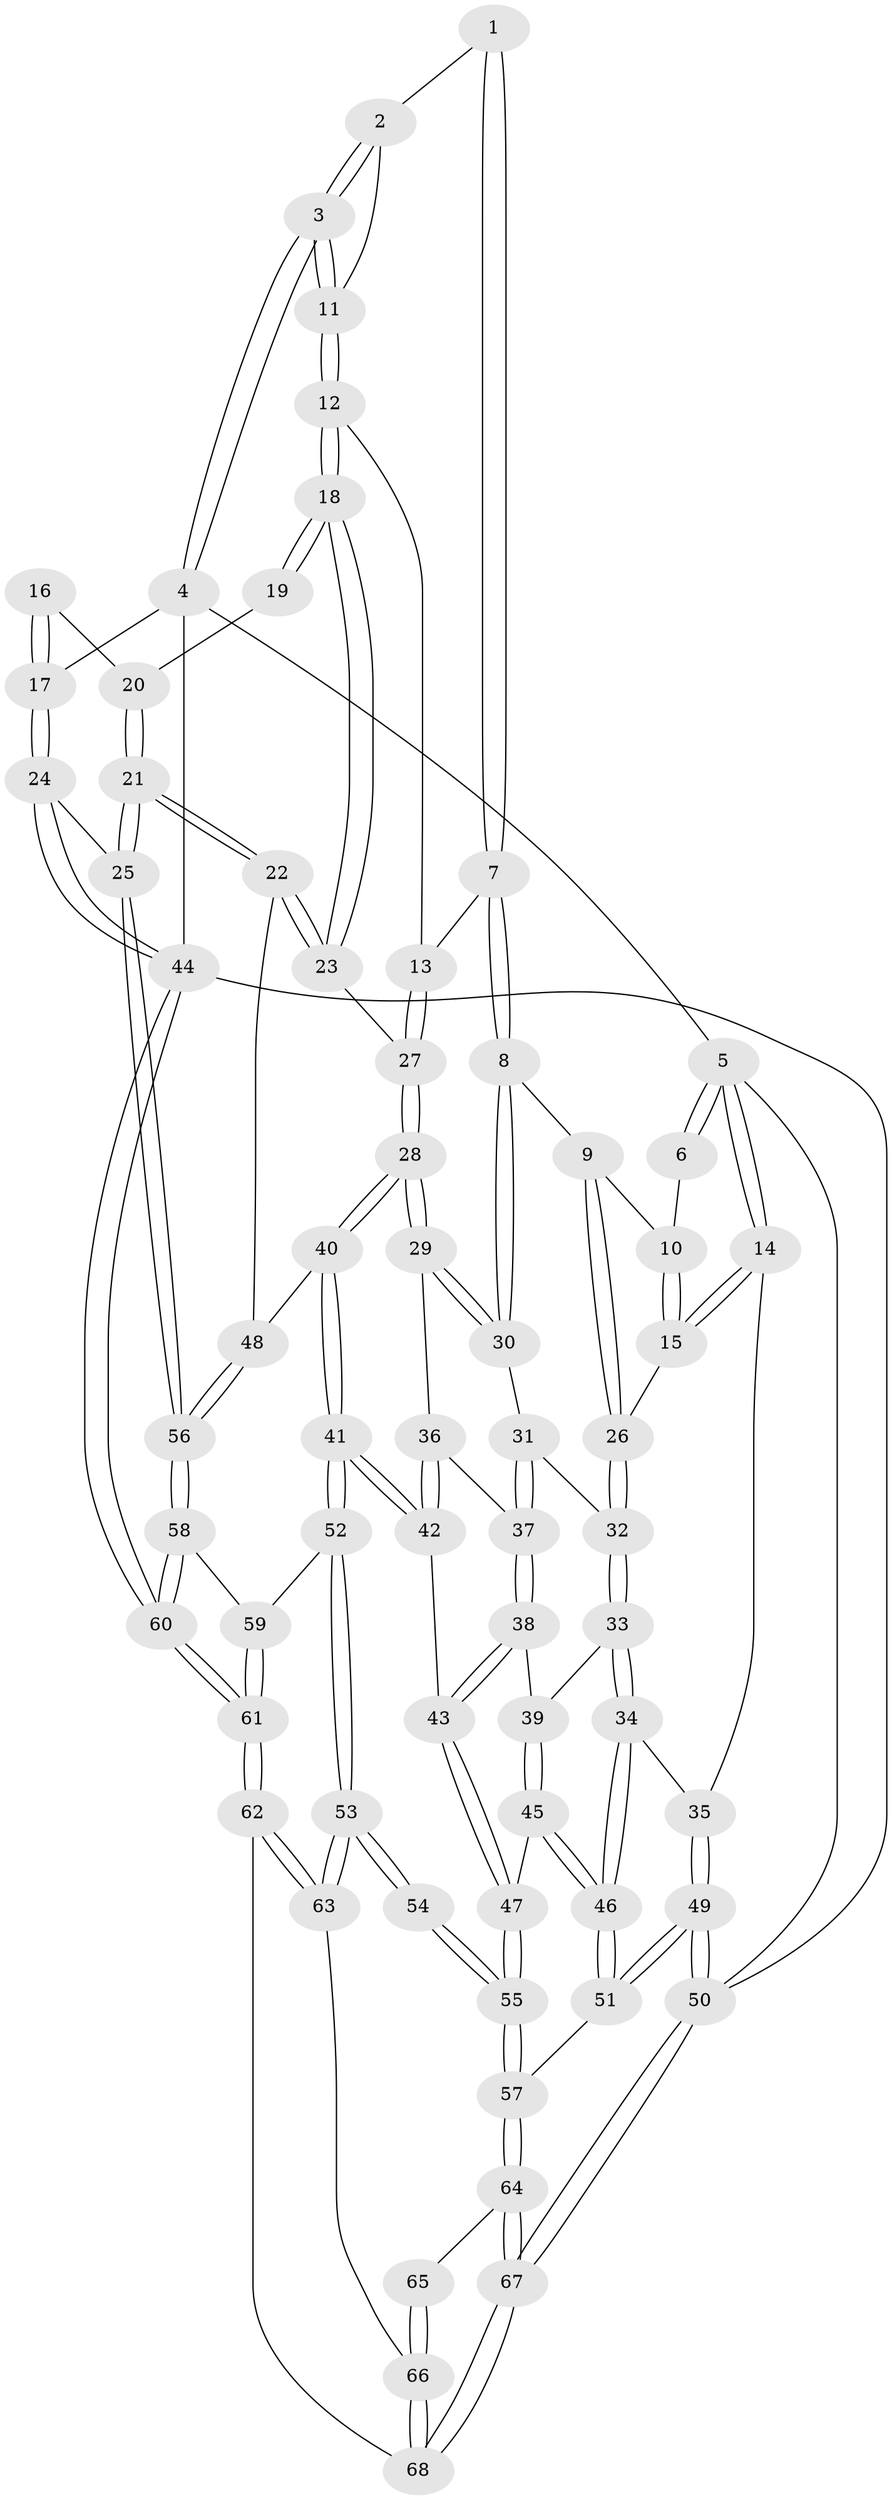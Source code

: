 // Generated by graph-tools (version 1.1) at 2025/27/03/09/25 03:27:09]
// undirected, 68 vertices, 167 edges
graph export_dot {
graph [start="1"]
  node [color=gray90,style=filled];
  1 [pos="+0.5205444709417201+0"];
  2 [pos="+0.7389906430180302+0"];
  3 [pos="+1+0"];
  4 [pos="+1+0"];
  5 [pos="+0+0"];
  6 [pos="+0.26693905538643703+0"];
  7 [pos="+0.5897126333157628+0.17092666443578544"];
  8 [pos="+0.5518417722888532+0.21198524630865018"];
  9 [pos="+0.27523607219586854+0.15282467381598222"];
  10 [pos="+0.24033768328179955+0"];
  11 [pos="+0.7955331316981575+0.1421912387299033"];
  12 [pos="+0.7620771957981601+0.20848272617781424"];
  13 [pos="+0.6257509808473625+0.1820531311610449"];
  14 [pos="+0+0.26641151368946314"];
  15 [pos="+0.021649002578443786+0.20250548669088128"];
  16 [pos="+1+0.023836425768446128"];
  17 [pos="+1+0"];
  18 [pos="+0.7714864104057227+0.2168719979528144"];
  19 [pos="+0.9023039071191705+0.1866475083385557"];
  20 [pos="+0.9615264363647799+0.2288207008617055"];
  21 [pos="+1+0.4590721583174537"];
  22 [pos="+1+0.4422238447350678"];
  23 [pos="+0.8100386870729631+0.30138774773817406"];
  24 [pos="+1+0.47469983573070795"];
  25 [pos="+1+0.4746999379216279"];
  26 [pos="+0.23995369210601894+0.2758778156701481"];
  27 [pos="+0.6967416473497444+0.4665870168072083"];
  28 [pos="+0.6697532783739367+0.5273877902666901"];
  29 [pos="+0.530171771704794+0.36420174969906305"];
  30 [pos="+0.5292702233448322+0.2569209861895118"];
  31 [pos="+0.2700728531131324+0.3301773034993256"];
  32 [pos="+0.25835166075950255+0.3288814609631007"];
  33 [pos="+0.21797043206073832+0.3972693219115752"];
  34 [pos="+0.10894913132386556+0.4659803977516272"];
  35 [pos="+0+0.36254554240399106"];
  36 [pos="+0.4366194464275261+0.44876957528452815"];
  37 [pos="+0.4292182095938742+0.4522580476126281"];
  38 [pos="+0.41985464893987806+0.4717715045560069"];
  39 [pos="+0.29910680321838107+0.5006067530193592"];
  40 [pos="+0.6765199061771862+0.5657981033478203"];
  41 [pos="+0.6703160106145601+0.5727681903575925"];
  42 [pos="+0.5776739998748464+0.5733484828696863"];
  43 [pos="+0.42067329165375794+0.6104617000995082"];
  44 [pos="+1+1"];
  45 [pos="+0.3045672885762823+0.5581586823635386"];
  46 [pos="+0.1446265441031637+0.6369805683816214"];
  47 [pos="+0.4039665452481367+0.628794788135767"];
  48 [pos="+0.725595000824214+0.5701013925658027"];
  49 [pos="+0+0.8655309464772215"];
  50 [pos="+0+1"];
  51 [pos="+0.12938234651955968+0.7404278770218953"];
  52 [pos="+0.6342435342395278+0.7458358882390804"];
  53 [pos="+0.5723245111263758+0.7859742123316642"];
  54 [pos="+0.5650382157583016+0.7850713208230117"];
  55 [pos="+0.39134644063289425+0.6973796001784094"];
  56 [pos="+0.8867392188510149+0.7152128715190212"];
  57 [pos="+0.25060021612736527+0.8051088691036115"];
  58 [pos="+0.8678207482019669+0.8560391695138289"];
  59 [pos="+0.6364827640716284+0.747359173367534"];
  60 [pos="+1+1"];
  61 [pos="+0.7858312130723887+1"];
  62 [pos="+0.7362450351775099+1"];
  63 [pos="+0.5732124909726293+0.8542695088316232"];
  64 [pos="+0.270962676354726+0.8584823974639033"];
  65 [pos="+0.46032992815422286+0.8549314264513427"];
  66 [pos="+0.4681273175533585+0.9756010936552877"];
  67 [pos="+0.3154147855354552+1"];
  68 [pos="+0.3801877252891716+1"];
  1 -- 2;
  1 -- 7;
  1 -- 7;
  2 -- 3;
  2 -- 3;
  2 -- 11;
  3 -- 4;
  3 -- 4;
  3 -- 11;
  3 -- 11;
  4 -- 5;
  4 -- 17;
  4 -- 44;
  5 -- 6;
  5 -- 6;
  5 -- 14;
  5 -- 14;
  5 -- 50;
  6 -- 10;
  7 -- 8;
  7 -- 8;
  7 -- 13;
  8 -- 9;
  8 -- 30;
  8 -- 30;
  9 -- 10;
  9 -- 26;
  9 -- 26;
  10 -- 15;
  10 -- 15;
  11 -- 12;
  11 -- 12;
  12 -- 13;
  12 -- 18;
  12 -- 18;
  13 -- 27;
  13 -- 27;
  14 -- 15;
  14 -- 15;
  14 -- 35;
  15 -- 26;
  16 -- 17;
  16 -- 17;
  16 -- 20;
  17 -- 24;
  17 -- 24;
  18 -- 19;
  18 -- 19;
  18 -- 23;
  18 -- 23;
  19 -- 20;
  20 -- 21;
  20 -- 21;
  21 -- 22;
  21 -- 22;
  21 -- 25;
  21 -- 25;
  22 -- 23;
  22 -- 23;
  22 -- 48;
  23 -- 27;
  24 -- 25;
  24 -- 44;
  24 -- 44;
  25 -- 56;
  25 -- 56;
  26 -- 32;
  26 -- 32;
  27 -- 28;
  27 -- 28;
  28 -- 29;
  28 -- 29;
  28 -- 40;
  28 -- 40;
  29 -- 30;
  29 -- 30;
  29 -- 36;
  30 -- 31;
  31 -- 32;
  31 -- 37;
  31 -- 37;
  32 -- 33;
  32 -- 33;
  33 -- 34;
  33 -- 34;
  33 -- 39;
  34 -- 35;
  34 -- 46;
  34 -- 46;
  35 -- 49;
  35 -- 49;
  36 -- 37;
  36 -- 42;
  36 -- 42;
  37 -- 38;
  37 -- 38;
  38 -- 39;
  38 -- 43;
  38 -- 43;
  39 -- 45;
  39 -- 45;
  40 -- 41;
  40 -- 41;
  40 -- 48;
  41 -- 42;
  41 -- 42;
  41 -- 52;
  41 -- 52;
  42 -- 43;
  43 -- 47;
  43 -- 47;
  44 -- 60;
  44 -- 60;
  44 -- 50;
  45 -- 46;
  45 -- 46;
  45 -- 47;
  46 -- 51;
  46 -- 51;
  47 -- 55;
  47 -- 55;
  48 -- 56;
  48 -- 56;
  49 -- 50;
  49 -- 50;
  49 -- 51;
  49 -- 51;
  50 -- 67;
  50 -- 67;
  51 -- 57;
  52 -- 53;
  52 -- 53;
  52 -- 59;
  53 -- 54;
  53 -- 54;
  53 -- 63;
  53 -- 63;
  54 -- 55;
  54 -- 55;
  55 -- 57;
  55 -- 57;
  56 -- 58;
  56 -- 58;
  57 -- 64;
  57 -- 64;
  58 -- 59;
  58 -- 60;
  58 -- 60;
  59 -- 61;
  59 -- 61;
  60 -- 61;
  60 -- 61;
  61 -- 62;
  61 -- 62;
  62 -- 63;
  62 -- 63;
  62 -- 68;
  63 -- 66;
  64 -- 65;
  64 -- 67;
  64 -- 67;
  65 -- 66;
  65 -- 66;
  66 -- 68;
  66 -- 68;
  67 -- 68;
  67 -- 68;
}
